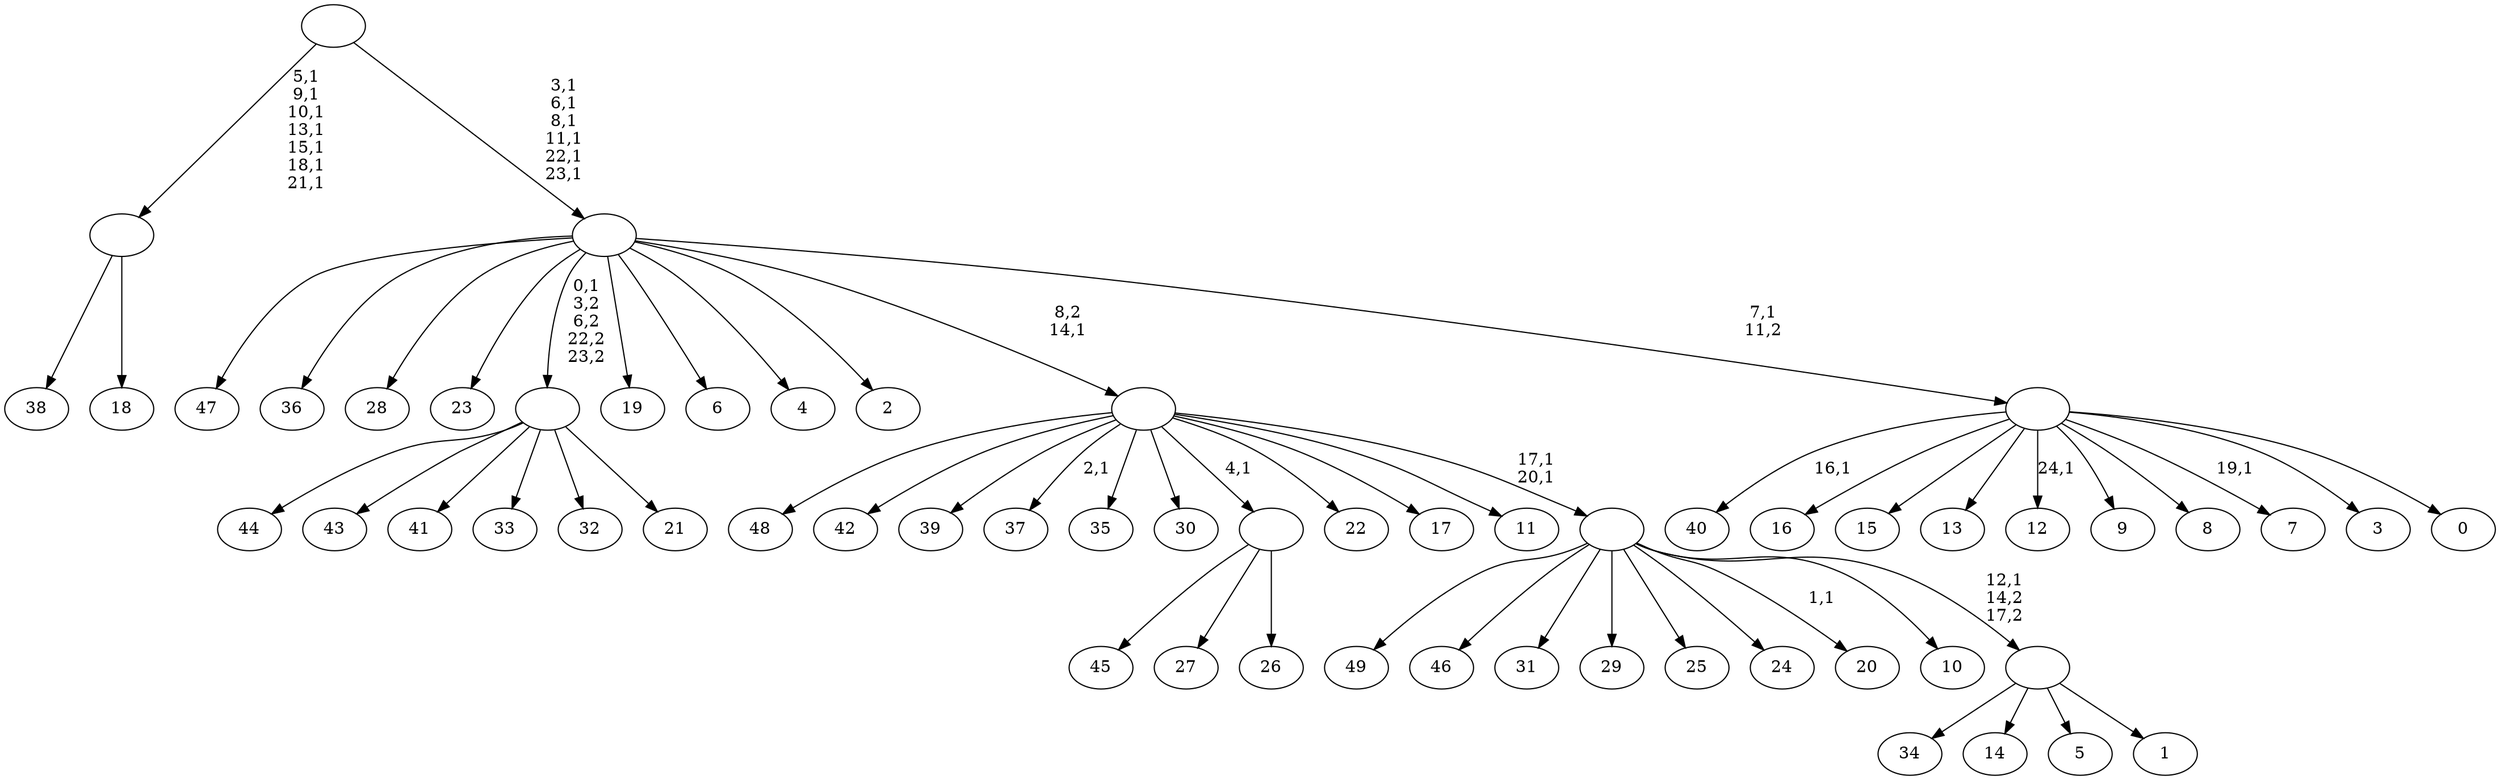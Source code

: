 digraph T {
	75 [label="49"]
	74 [label="48"]
	73 [label="47"]
	72 [label="46"]
	71 [label="45"]
	70 [label="44"]
	69 [label="43"]
	68 [label="42"]
	67 [label="41"]
	66 [label="40"]
	64 [label="39"]
	63 [label="38"]
	62 [label="37"]
	60 [label="36"]
	59 [label="35"]
	58 [label="34"]
	57 [label="33"]
	56 [label="32"]
	55 [label="31"]
	54 [label="30"]
	53 [label="29"]
	52 [label="28"]
	51 [label="27"]
	50 [label="26"]
	49 [label=""]
	48 [label="25"]
	47 [label="24"]
	46 [label="23"]
	45 [label="22"]
	44 [label="21"]
	43 [label=""]
	42 [label="20"]
	40 [label="19"]
	39 [label="18"]
	38 [label=""]
	31 [label="17"]
	30 [label="16"]
	29 [label="15"]
	28 [label="14"]
	27 [label="13"]
	26 [label="12"]
	24 [label="11"]
	23 [label="10"]
	22 [label="9"]
	21 [label="8"]
	20 [label="7"]
	18 [label="6"]
	17 [label="5"]
	16 [label="4"]
	15 [label="3"]
	14 [label="2"]
	13 [label="1"]
	12 [label=""]
	11 [label=""]
	9 [label=""]
	8 [label="0"]
	7 [label=""]
	6 [label=""]
	0 [label=""]
	49 -> 71 [label=""]
	49 -> 51 [label=""]
	49 -> 50 [label=""]
	43 -> 70 [label=""]
	43 -> 69 [label=""]
	43 -> 67 [label=""]
	43 -> 57 [label=""]
	43 -> 56 [label=""]
	43 -> 44 [label=""]
	38 -> 63 [label=""]
	38 -> 39 [label=""]
	12 -> 58 [label=""]
	12 -> 28 [label=""]
	12 -> 17 [label=""]
	12 -> 13 [label=""]
	11 -> 42 [label="1,1"]
	11 -> 75 [label=""]
	11 -> 72 [label=""]
	11 -> 55 [label=""]
	11 -> 53 [label=""]
	11 -> 48 [label=""]
	11 -> 47 [label=""]
	11 -> 23 [label=""]
	11 -> 12 [label="12,1\n14,2\n17,2"]
	9 -> 11 [label="17,1\n20,1"]
	9 -> 62 [label="2,1"]
	9 -> 74 [label=""]
	9 -> 68 [label=""]
	9 -> 64 [label=""]
	9 -> 59 [label=""]
	9 -> 54 [label=""]
	9 -> 49 [label="4,1"]
	9 -> 45 [label=""]
	9 -> 31 [label=""]
	9 -> 24 [label=""]
	7 -> 20 [label="19,1"]
	7 -> 26 [label="24,1"]
	7 -> 66 [label="16,1"]
	7 -> 30 [label=""]
	7 -> 29 [label=""]
	7 -> 27 [label=""]
	7 -> 22 [label=""]
	7 -> 21 [label=""]
	7 -> 15 [label=""]
	7 -> 8 [label=""]
	6 -> 73 [label=""]
	6 -> 60 [label=""]
	6 -> 52 [label=""]
	6 -> 46 [label=""]
	6 -> 43 [label="0,1\n3,2\n6,2\n22,2\n23,2"]
	6 -> 40 [label=""]
	6 -> 18 [label=""]
	6 -> 16 [label=""]
	6 -> 14 [label=""]
	6 -> 9 [label="8,2\n14,1"]
	6 -> 7 [label="7,1\n11,2"]
	0 -> 6 [label="3,1\n6,1\n8,1\n11,1\n22,1\n23,1"]
	0 -> 38 [label="5,1\n9,1\n10,1\n13,1\n15,1\n18,1\n21,1"]
}
